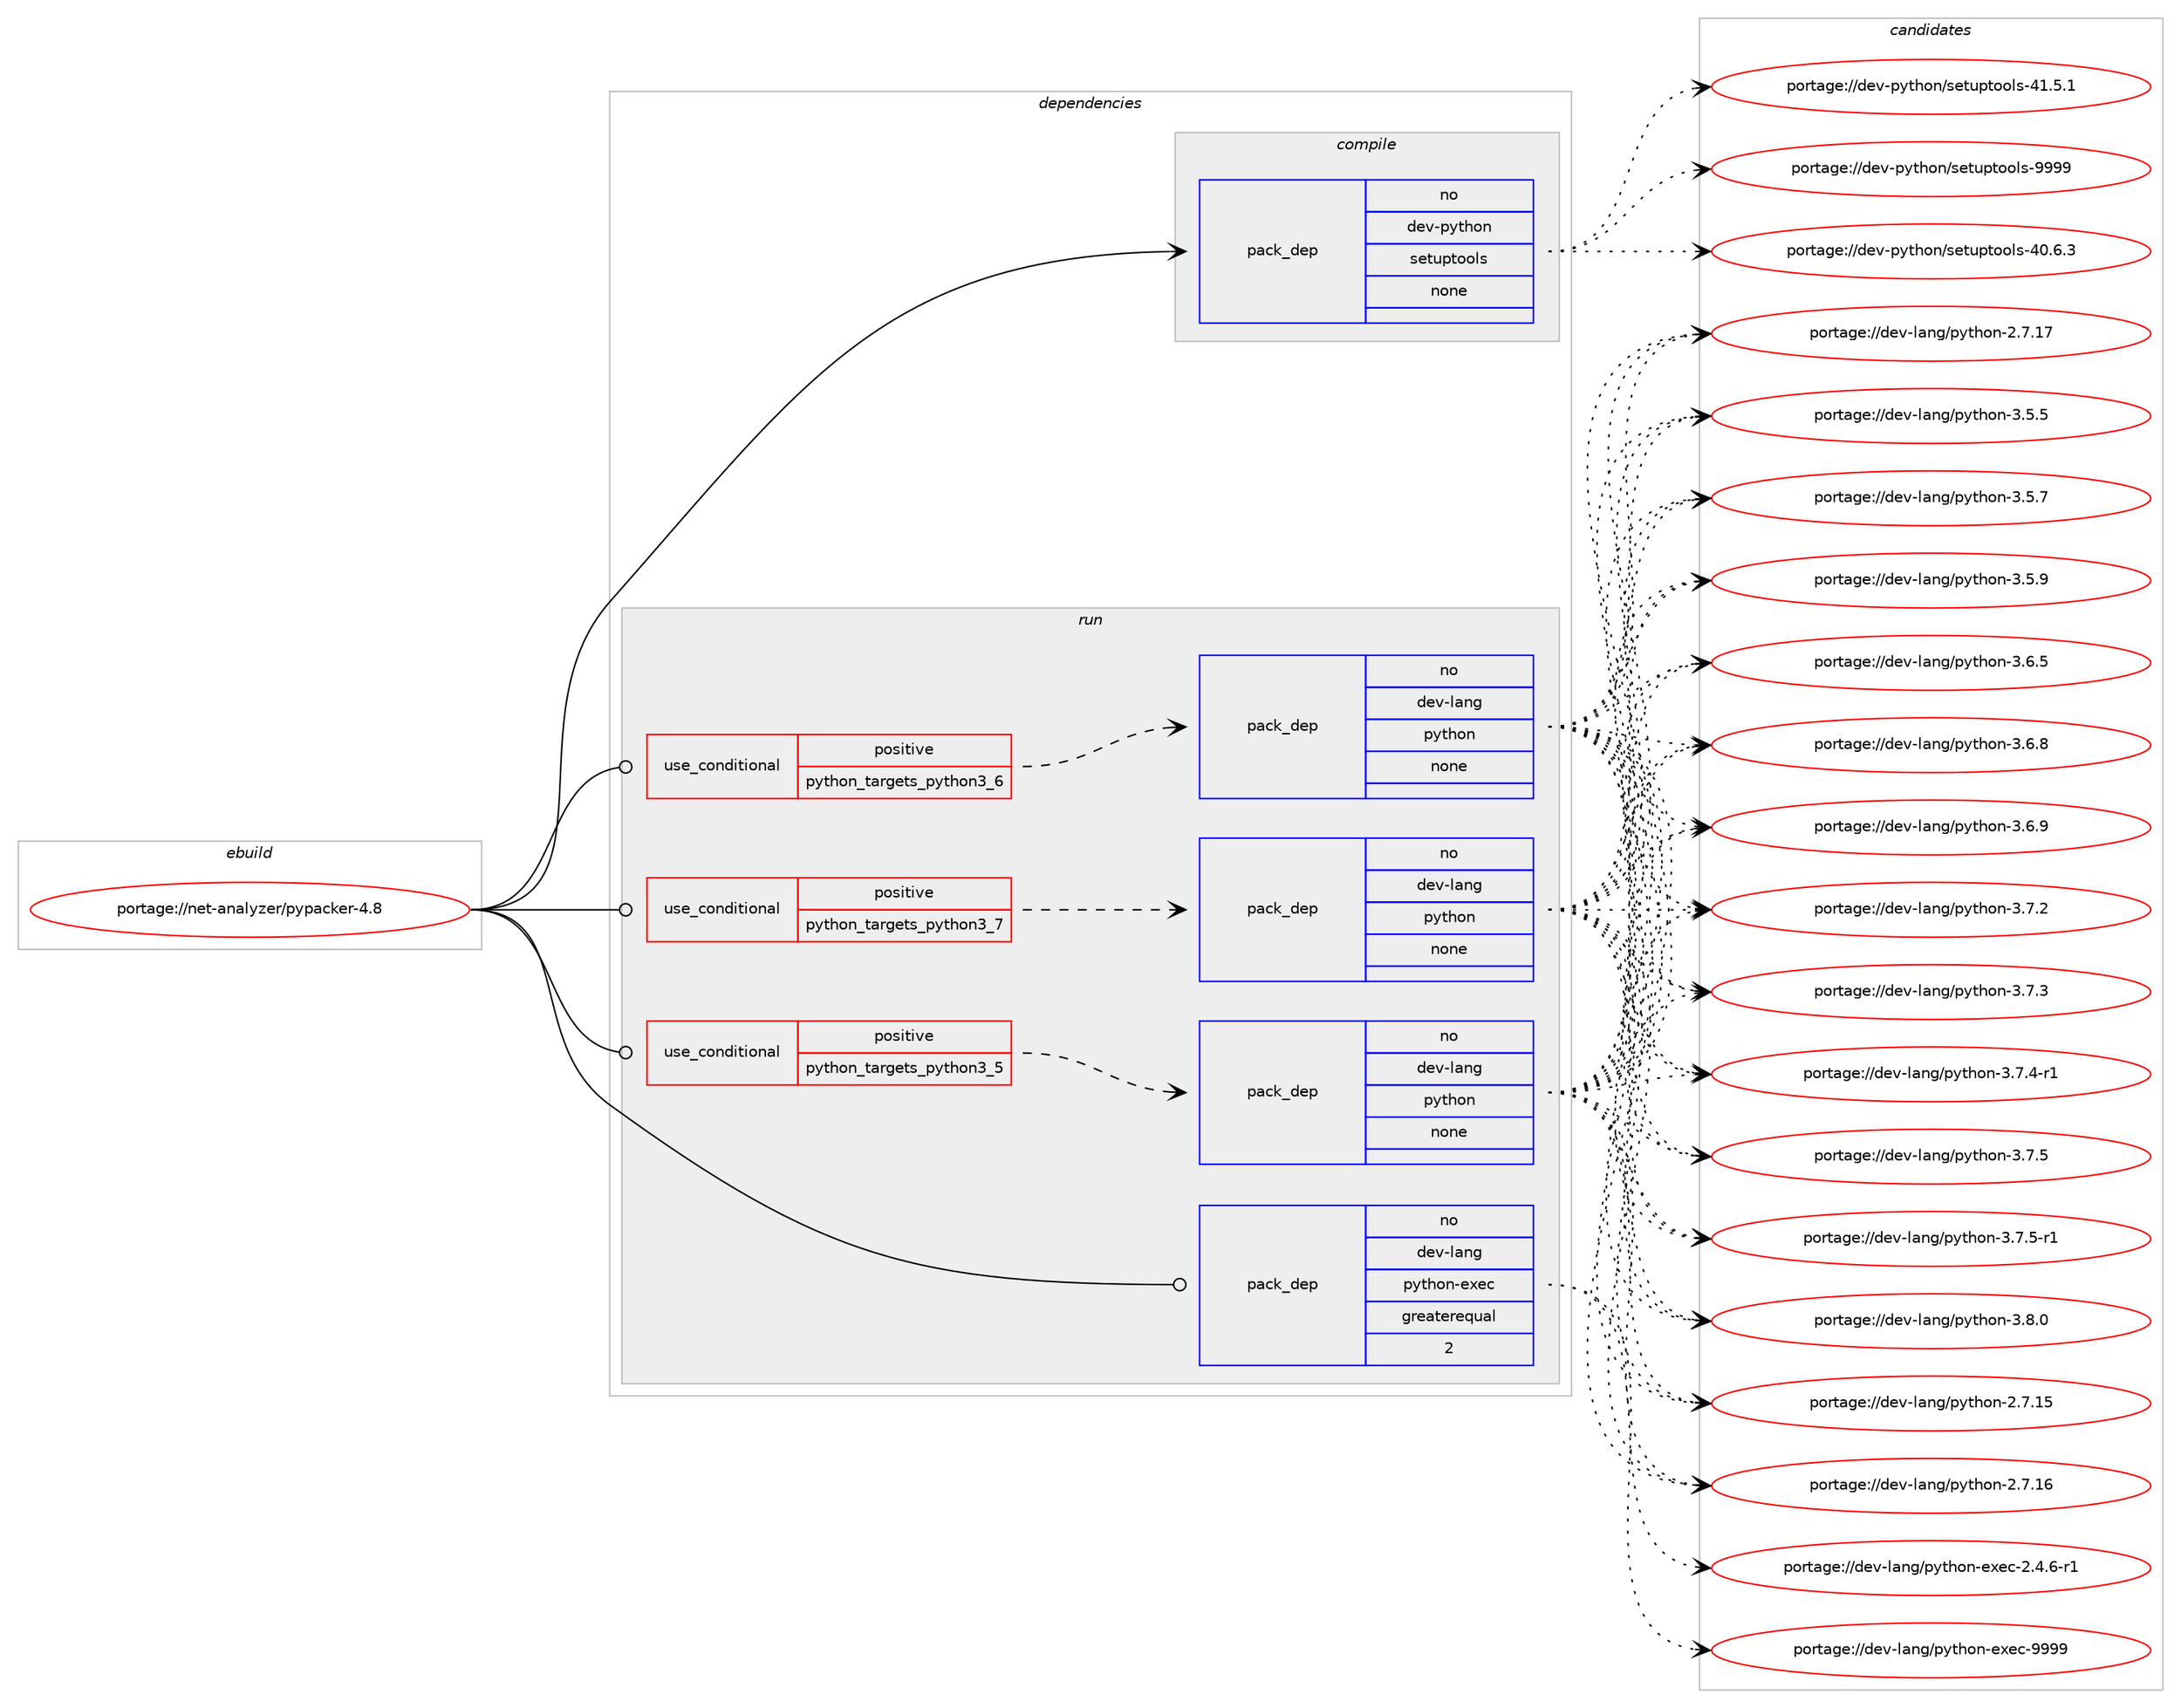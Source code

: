 digraph prolog {

# *************
# Graph options
# *************

newrank=true;
concentrate=true;
compound=true;
graph [rankdir=LR,fontname=Helvetica,fontsize=10,ranksep=1.5];#, ranksep=2.5, nodesep=0.2];
edge  [arrowhead=vee];
node  [fontname=Helvetica,fontsize=10];

# **********
# The ebuild
# **********

subgraph cluster_leftcol {
color=gray;
rank=same;
label=<<i>ebuild</i>>;
id [label="portage://net-analyzer/pypacker-4.8", color=red, width=4, href="../net-analyzer/pypacker-4.8.svg"];
}

# ****************
# The dependencies
# ****************

subgraph cluster_midcol {
color=gray;
label=<<i>dependencies</i>>;
subgraph cluster_compile {
fillcolor="#eeeeee";
style=filled;
label=<<i>compile</i>>;
subgraph pack255781 {
dependency348358 [label=<<TABLE BORDER="0" CELLBORDER="1" CELLSPACING="0" CELLPADDING="4" WIDTH="220"><TR><TD ROWSPAN="6" CELLPADDING="30">pack_dep</TD></TR><TR><TD WIDTH="110">no</TD></TR><TR><TD>dev-python</TD></TR><TR><TD>setuptools</TD></TR><TR><TD>none</TD></TR><TR><TD></TD></TR></TABLE>>, shape=none, color=blue];
}
id:e -> dependency348358:w [weight=20,style="solid",arrowhead="vee"];
}
subgraph cluster_compileandrun {
fillcolor="#eeeeee";
style=filled;
label=<<i>compile and run</i>>;
}
subgraph cluster_run {
fillcolor="#eeeeee";
style=filled;
label=<<i>run</i>>;
subgraph cond86841 {
dependency348359 [label=<<TABLE BORDER="0" CELLBORDER="1" CELLSPACING="0" CELLPADDING="4"><TR><TD ROWSPAN="3" CELLPADDING="10">use_conditional</TD></TR><TR><TD>positive</TD></TR><TR><TD>python_targets_python3_5</TD></TR></TABLE>>, shape=none, color=red];
subgraph pack255782 {
dependency348360 [label=<<TABLE BORDER="0" CELLBORDER="1" CELLSPACING="0" CELLPADDING="4" WIDTH="220"><TR><TD ROWSPAN="6" CELLPADDING="30">pack_dep</TD></TR><TR><TD WIDTH="110">no</TD></TR><TR><TD>dev-lang</TD></TR><TR><TD>python</TD></TR><TR><TD>none</TD></TR><TR><TD></TD></TR></TABLE>>, shape=none, color=blue];
}
dependency348359:e -> dependency348360:w [weight=20,style="dashed",arrowhead="vee"];
}
id:e -> dependency348359:w [weight=20,style="solid",arrowhead="odot"];
subgraph cond86842 {
dependency348361 [label=<<TABLE BORDER="0" CELLBORDER="1" CELLSPACING="0" CELLPADDING="4"><TR><TD ROWSPAN="3" CELLPADDING="10">use_conditional</TD></TR><TR><TD>positive</TD></TR><TR><TD>python_targets_python3_6</TD></TR></TABLE>>, shape=none, color=red];
subgraph pack255783 {
dependency348362 [label=<<TABLE BORDER="0" CELLBORDER="1" CELLSPACING="0" CELLPADDING="4" WIDTH="220"><TR><TD ROWSPAN="6" CELLPADDING="30">pack_dep</TD></TR><TR><TD WIDTH="110">no</TD></TR><TR><TD>dev-lang</TD></TR><TR><TD>python</TD></TR><TR><TD>none</TD></TR><TR><TD></TD></TR></TABLE>>, shape=none, color=blue];
}
dependency348361:e -> dependency348362:w [weight=20,style="dashed",arrowhead="vee"];
}
id:e -> dependency348361:w [weight=20,style="solid",arrowhead="odot"];
subgraph cond86843 {
dependency348363 [label=<<TABLE BORDER="0" CELLBORDER="1" CELLSPACING="0" CELLPADDING="4"><TR><TD ROWSPAN="3" CELLPADDING="10">use_conditional</TD></TR><TR><TD>positive</TD></TR><TR><TD>python_targets_python3_7</TD></TR></TABLE>>, shape=none, color=red];
subgraph pack255784 {
dependency348364 [label=<<TABLE BORDER="0" CELLBORDER="1" CELLSPACING="0" CELLPADDING="4" WIDTH="220"><TR><TD ROWSPAN="6" CELLPADDING="30">pack_dep</TD></TR><TR><TD WIDTH="110">no</TD></TR><TR><TD>dev-lang</TD></TR><TR><TD>python</TD></TR><TR><TD>none</TD></TR><TR><TD></TD></TR></TABLE>>, shape=none, color=blue];
}
dependency348363:e -> dependency348364:w [weight=20,style="dashed",arrowhead="vee"];
}
id:e -> dependency348363:w [weight=20,style="solid",arrowhead="odot"];
subgraph pack255785 {
dependency348365 [label=<<TABLE BORDER="0" CELLBORDER="1" CELLSPACING="0" CELLPADDING="4" WIDTH="220"><TR><TD ROWSPAN="6" CELLPADDING="30">pack_dep</TD></TR><TR><TD WIDTH="110">no</TD></TR><TR><TD>dev-lang</TD></TR><TR><TD>python-exec</TD></TR><TR><TD>greaterequal</TD></TR><TR><TD>2</TD></TR></TABLE>>, shape=none, color=blue];
}
id:e -> dependency348365:w [weight=20,style="solid",arrowhead="odot"];
}
}

# **************
# The candidates
# **************

subgraph cluster_choices {
rank=same;
color=gray;
label=<<i>candidates</i>>;

subgraph choice255781 {
color=black;
nodesep=1;
choiceportage100101118451121211161041111104711510111611711211611111110811545524846544651 [label="portage://dev-python/setuptools-40.6.3", color=red, width=4,href="../dev-python/setuptools-40.6.3.svg"];
choiceportage100101118451121211161041111104711510111611711211611111110811545524946534649 [label="portage://dev-python/setuptools-41.5.1", color=red, width=4,href="../dev-python/setuptools-41.5.1.svg"];
choiceportage10010111845112121116104111110471151011161171121161111111081154557575757 [label="portage://dev-python/setuptools-9999", color=red, width=4,href="../dev-python/setuptools-9999.svg"];
dependency348358:e -> choiceportage100101118451121211161041111104711510111611711211611111110811545524846544651:w [style=dotted,weight="100"];
dependency348358:e -> choiceportage100101118451121211161041111104711510111611711211611111110811545524946534649:w [style=dotted,weight="100"];
dependency348358:e -> choiceportage10010111845112121116104111110471151011161171121161111111081154557575757:w [style=dotted,weight="100"];
}
subgraph choice255782 {
color=black;
nodesep=1;
choiceportage10010111845108971101034711212111610411111045504655464953 [label="portage://dev-lang/python-2.7.15", color=red, width=4,href="../dev-lang/python-2.7.15.svg"];
choiceportage10010111845108971101034711212111610411111045504655464954 [label="portage://dev-lang/python-2.7.16", color=red, width=4,href="../dev-lang/python-2.7.16.svg"];
choiceportage10010111845108971101034711212111610411111045504655464955 [label="portage://dev-lang/python-2.7.17", color=red, width=4,href="../dev-lang/python-2.7.17.svg"];
choiceportage100101118451089711010347112121116104111110455146534653 [label="portage://dev-lang/python-3.5.5", color=red, width=4,href="../dev-lang/python-3.5.5.svg"];
choiceportage100101118451089711010347112121116104111110455146534655 [label="portage://dev-lang/python-3.5.7", color=red, width=4,href="../dev-lang/python-3.5.7.svg"];
choiceportage100101118451089711010347112121116104111110455146534657 [label="portage://dev-lang/python-3.5.9", color=red, width=4,href="../dev-lang/python-3.5.9.svg"];
choiceportage100101118451089711010347112121116104111110455146544653 [label="portage://dev-lang/python-3.6.5", color=red, width=4,href="../dev-lang/python-3.6.5.svg"];
choiceportage100101118451089711010347112121116104111110455146544656 [label="portage://dev-lang/python-3.6.8", color=red, width=4,href="../dev-lang/python-3.6.8.svg"];
choiceportage100101118451089711010347112121116104111110455146544657 [label="portage://dev-lang/python-3.6.9", color=red, width=4,href="../dev-lang/python-3.6.9.svg"];
choiceportage100101118451089711010347112121116104111110455146554650 [label="portage://dev-lang/python-3.7.2", color=red, width=4,href="../dev-lang/python-3.7.2.svg"];
choiceportage100101118451089711010347112121116104111110455146554651 [label="portage://dev-lang/python-3.7.3", color=red, width=4,href="../dev-lang/python-3.7.3.svg"];
choiceportage1001011184510897110103471121211161041111104551465546524511449 [label="portage://dev-lang/python-3.7.4-r1", color=red, width=4,href="../dev-lang/python-3.7.4-r1.svg"];
choiceportage100101118451089711010347112121116104111110455146554653 [label="portage://dev-lang/python-3.7.5", color=red, width=4,href="../dev-lang/python-3.7.5.svg"];
choiceportage1001011184510897110103471121211161041111104551465546534511449 [label="portage://dev-lang/python-3.7.5-r1", color=red, width=4,href="../dev-lang/python-3.7.5-r1.svg"];
choiceportage100101118451089711010347112121116104111110455146564648 [label="portage://dev-lang/python-3.8.0", color=red, width=4,href="../dev-lang/python-3.8.0.svg"];
dependency348360:e -> choiceportage10010111845108971101034711212111610411111045504655464953:w [style=dotted,weight="100"];
dependency348360:e -> choiceportage10010111845108971101034711212111610411111045504655464954:w [style=dotted,weight="100"];
dependency348360:e -> choiceportage10010111845108971101034711212111610411111045504655464955:w [style=dotted,weight="100"];
dependency348360:e -> choiceportage100101118451089711010347112121116104111110455146534653:w [style=dotted,weight="100"];
dependency348360:e -> choiceportage100101118451089711010347112121116104111110455146534655:w [style=dotted,weight="100"];
dependency348360:e -> choiceportage100101118451089711010347112121116104111110455146534657:w [style=dotted,weight="100"];
dependency348360:e -> choiceportage100101118451089711010347112121116104111110455146544653:w [style=dotted,weight="100"];
dependency348360:e -> choiceportage100101118451089711010347112121116104111110455146544656:w [style=dotted,weight="100"];
dependency348360:e -> choiceportage100101118451089711010347112121116104111110455146544657:w [style=dotted,weight="100"];
dependency348360:e -> choiceportage100101118451089711010347112121116104111110455146554650:w [style=dotted,weight="100"];
dependency348360:e -> choiceportage100101118451089711010347112121116104111110455146554651:w [style=dotted,weight="100"];
dependency348360:e -> choiceportage1001011184510897110103471121211161041111104551465546524511449:w [style=dotted,weight="100"];
dependency348360:e -> choiceportage100101118451089711010347112121116104111110455146554653:w [style=dotted,weight="100"];
dependency348360:e -> choiceportage1001011184510897110103471121211161041111104551465546534511449:w [style=dotted,weight="100"];
dependency348360:e -> choiceportage100101118451089711010347112121116104111110455146564648:w [style=dotted,weight="100"];
}
subgraph choice255783 {
color=black;
nodesep=1;
choiceportage10010111845108971101034711212111610411111045504655464953 [label="portage://dev-lang/python-2.7.15", color=red, width=4,href="../dev-lang/python-2.7.15.svg"];
choiceportage10010111845108971101034711212111610411111045504655464954 [label="portage://dev-lang/python-2.7.16", color=red, width=4,href="../dev-lang/python-2.7.16.svg"];
choiceportage10010111845108971101034711212111610411111045504655464955 [label="portage://dev-lang/python-2.7.17", color=red, width=4,href="../dev-lang/python-2.7.17.svg"];
choiceportage100101118451089711010347112121116104111110455146534653 [label="portage://dev-lang/python-3.5.5", color=red, width=4,href="../dev-lang/python-3.5.5.svg"];
choiceportage100101118451089711010347112121116104111110455146534655 [label="portage://dev-lang/python-3.5.7", color=red, width=4,href="../dev-lang/python-3.5.7.svg"];
choiceportage100101118451089711010347112121116104111110455146534657 [label="portage://dev-lang/python-3.5.9", color=red, width=4,href="../dev-lang/python-3.5.9.svg"];
choiceportage100101118451089711010347112121116104111110455146544653 [label="portage://dev-lang/python-3.6.5", color=red, width=4,href="../dev-lang/python-3.6.5.svg"];
choiceportage100101118451089711010347112121116104111110455146544656 [label="portage://dev-lang/python-3.6.8", color=red, width=4,href="../dev-lang/python-3.6.8.svg"];
choiceportage100101118451089711010347112121116104111110455146544657 [label="portage://dev-lang/python-3.6.9", color=red, width=4,href="../dev-lang/python-3.6.9.svg"];
choiceportage100101118451089711010347112121116104111110455146554650 [label="portage://dev-lang/python-3.7.2", color=red, width=4,href="../dev-lang/python-3.7.2.svg"];
choiceportage100101118451089711010347112121116104111110455146554651 [label="portage://dev-lang/python-3.7.3", color=red, width=4,href="../dev-lang/python-3.7.3.svg"];
choiceportage1001011184510897110103471121211161041111104551465546524511449 [label="portage://dev-lang/python-3.7.4-r1", color=red, width=4,href="../dev-lang/python-3.7.4-r1.svg"];
choiceportage100101118451089711010347112121116104111110455146554653 [label="portage://dev-lang/python-3.7.5", color=red, width=4,href="../dev-lang/python-3.7.5.svg"];
choiceportage1001011184510897110103471121211161041111104551465546534511449 [label="portage://dev-lang/python-3.7.5-r1", color=red, width=4,href="../dev-lang/python-3.7.5-r1.svg"];
choiceportage100101118451089711010347112121116104111110455146564648 [label="portage://dev-lang/python-3.8.0", color=red, width=4,href="../dev-lang/python-3.8.0.svg"];
dependency348362:e -> choiceportage10010111845108971101034711212111610411111045504655464953:w [style=dotted,weight="100"];
dependency348362:e -> choiceportage10010111845108971101034711212111610411111045504655464954:w [style=dotted,weight="100"];
dependency348362:e -> choiceportage10010111845108971101034711212111610411111045504655464955:w [style=dotted,weight="100"];
dependency348362:e -> choiceportage100101118451089711010347112121116104111110455146534653:w [style=dotted,weight="100"];
dependency348362:e -> choiceportage100101118451089711010347112121116104111110455146534655:w [style=dotted,weight="100"];
dependency348362:e -> choiceportage100101118451089711010347112121116104111110455146534657:w [style=dotted,weight="100"];
dependency348362:e -> choiceportage100101118451089711010347112121116104111110455146544653:w [style=dotted,weight="100"];
dependency348362:e -> choiceportage100101118451089711010347112121116104111110455146544656:w [style=dotted,weight="100"];
dependency348362:e -> choiceportage100101118451089711010347112121116104111110455146544657:w [style=dotted,weight="100"];
dependency348362:e -> choiceportage100101118451089711010347112121116104111110455146554650:w [style=dotted,weight="100"];
dependency348362:e -> choiceportage100101118451089711010347112121116104111110455146554651:w [style=dotted,weight="100"];
dependency348362:e -> choiceportage1001011184510897110103471121211161041111104551465546524511449:w [style=dotted,weight="100"];
dependency348362:e -> choiceportage100101118451089711010347112121116104111110455146554653:w [style=dotted,weight="100"];
dependency348362:e -> choiceportage1001011184510897110103471121211161041111104551465546534511449:w [style=dotted,weight="100"];
dependency348362:e -> choiceportage100101118451089711010347112121116104111110455146564648:w [style=dotted,weight="100"];
}
subgraph choice255784 {
color=black;
nodesep=1;
choiceportage10010111845108971101034711212111610411111045504655464953 [label="portage://dev-lang/python-2.7.15", color=red, width=4,href="../dev-lang/python-2.7.15.svg"];
choiceportage10010111845108971101034711212111610411111045504655464954 [label="portage://dev-lang/python-2.7.16", color=red, width=4,href="../dev-lang/python-2.7.16.svg"];
choiceportage10010111845108971101034711212111610411111045504655464955 [label="portage://dev-lang/python-2.7.17", color=red, width=4,href="../dev-lang/python-2.7.17.svg"];
choiceportage100101118451089711010347112121116104111110455146534653 [label="portage://dev-lang/python-3.5.5", color=red, width=4,href="../dev-lang/python-3.5.5.svg"];
choiceportage100101118451089711010347112121116104111110455146534655 [label="portage://dev-lang/python-3.5.7", color=red, width=4,href="../dev-lang/python-3.5.7.svg"];
choiceportage100101118451089711010347112121116104111110455146534657 [label="portage://dev-lang/python-3.5.9", color=red, width=4,href="../dev-lang/python-3.5.9.svg"];
choiceportage100101118451089711010347112121116104111110455146544653 [label="portage://dev-lang/python-3.6.5", color=red, width=4,href="../dev-lang/python-3.6.5.svg"];
choiceportage100101118451089711010347112121116104111110455146544656 [label="portage://dev-lang/python-3.6.8", color=red, width=4,href="../dev-lang/python-3.6.8.svg"];
choiceportage100101118451089711010347112121116104111110455146544657 [label="portage://dev-lang/python-3.6.9", color=red, width=4,href="../dev-lang/python-3.6.9.svg"];
choiceportage100101118451089711010347112121116104111110455146554650 [label="portage://dev-lang/python-3.7.2", color=red, width=4,href="../dev-lang/python-3.7.2.svg"];
choiceportage100101118451089711010347112121116104111110455146554651 [label="portage://dev-lang/python-3.7.3", color=red, width=4,href="../dev-lang/python-3.7.3.svg"];
choiceportage1001011184510897110103471121211161041111104551465546524511449 [label="portage://dev-lang/python-3.7.4-r1", color=red, width=4,href="../dev-lang/python-3.7.4-r1.svg"];
choiceportage100101118451089711010347112121116104111110455146554653 [label="portage://dev-lang/python-3.7.5", color=red, width=4,href="../dev-lang/python-3.7.5.svg"];
choiceportage1001011184510897110103471121211161041111104551465546534511449 [label="portage://dev-lang/python-3.7.5-r1", color=red, width=4,href="../dev-lang/python-3.7.5-r1.svg"];
choiceportage100101118451089711010347112121116104111110455146564648 [label="portage://dev-lang/python-3.8.0", color=red, width=4,href="../dev-lang/python-3.8.0.svg"];
dependency348364:e -> choiceportage10010111845108971101034711212111610411111045504655464953:w [style=dotted,weight="100"];
dependency348364:e -> choiceportage10010111845108971101034711212111610411111045504655464954:w [style=dotted,weight="100"];
dependency348364:e -> choiceportage10010111845108971101034711212111610411111045504655464955:w [style=dotted,weight="100"];
dependency348364:e -> choiceportage100101118451089711010347112121116104111110455146534653:w [style=dotted,weight="100"];
dependency348364:e -> choiceportage100101118451089711010347112121116104111110455146534655:w [style=dotted,weight="100"];
dependency348364:e -> choiceportage100101118451089711010347112121116104111110455146534657:w [style=dotted,weight="100"];
dependency348364:e -> choiceportage100101118451089711010347112121116104111110455146544653:w [style=dotted,weight="100"];
dependency348364:e -> choiceportage100101118451089711010347112121116104111110455146544656:w [style=dotted,weight="100"];
dependency348364:e -> choiceportage100101118451089711010347112121116104111110455146544657:w [style=dotted,weight="100"];
dependency348364:e -> choiceportage100101118451089711010347112121116104111110455146554650:w [style=dotted,weight="100"];
dependency348364:e -> choiceportage100101118451089711010347112121116104111110455146554651:w [style=dotted,weight="100"];
dependency348364:e -> choiceportage1001011184510897110103471121211161041111104551465546524511449:w [style=dotted,weight="100"];
dependency348364:e -> choiceportage100101118451089711010347112121116104111110455146554653:w [style=dotted,weight="100"];
dependency348364:e -> choiceportage1001011184510897110103471121211161041111104551465546534511449:w [style=dotted,weight="100"];
dependency348364:e -> choiceportage100101118451089711010347112121116104111110455146564648:w [style=dotted,weight="100"];
}
subgraph choice255785 {
color=black;
nodesep=1;
choiceportage10010111845108971101034711212111610411111045101120101994550465246544511449 [label="portage://dev-lang/python-exec-2.4.6-r1", color=red, width=4,href="../dev-lang/python-exec-2.4.6-r1.svg"];
choiceportage10010111845108971101034711212111610411111045101120101994557575757 [label="portage://dev-lang/python-exec-9999", color=red, width=4,href="../dev-lang/python-exec-9999.svg"];
dependency348365:e -> choiceportage10010111845108971101034711212111610411111045101120101994550465246544511449:w [style=dotted,weight="100"];
dependency348365:e -> choiceportage10010111845108971101034711212111610411111045101120101994557575757:w [style=dotted,weight="100"];
}
}

}
